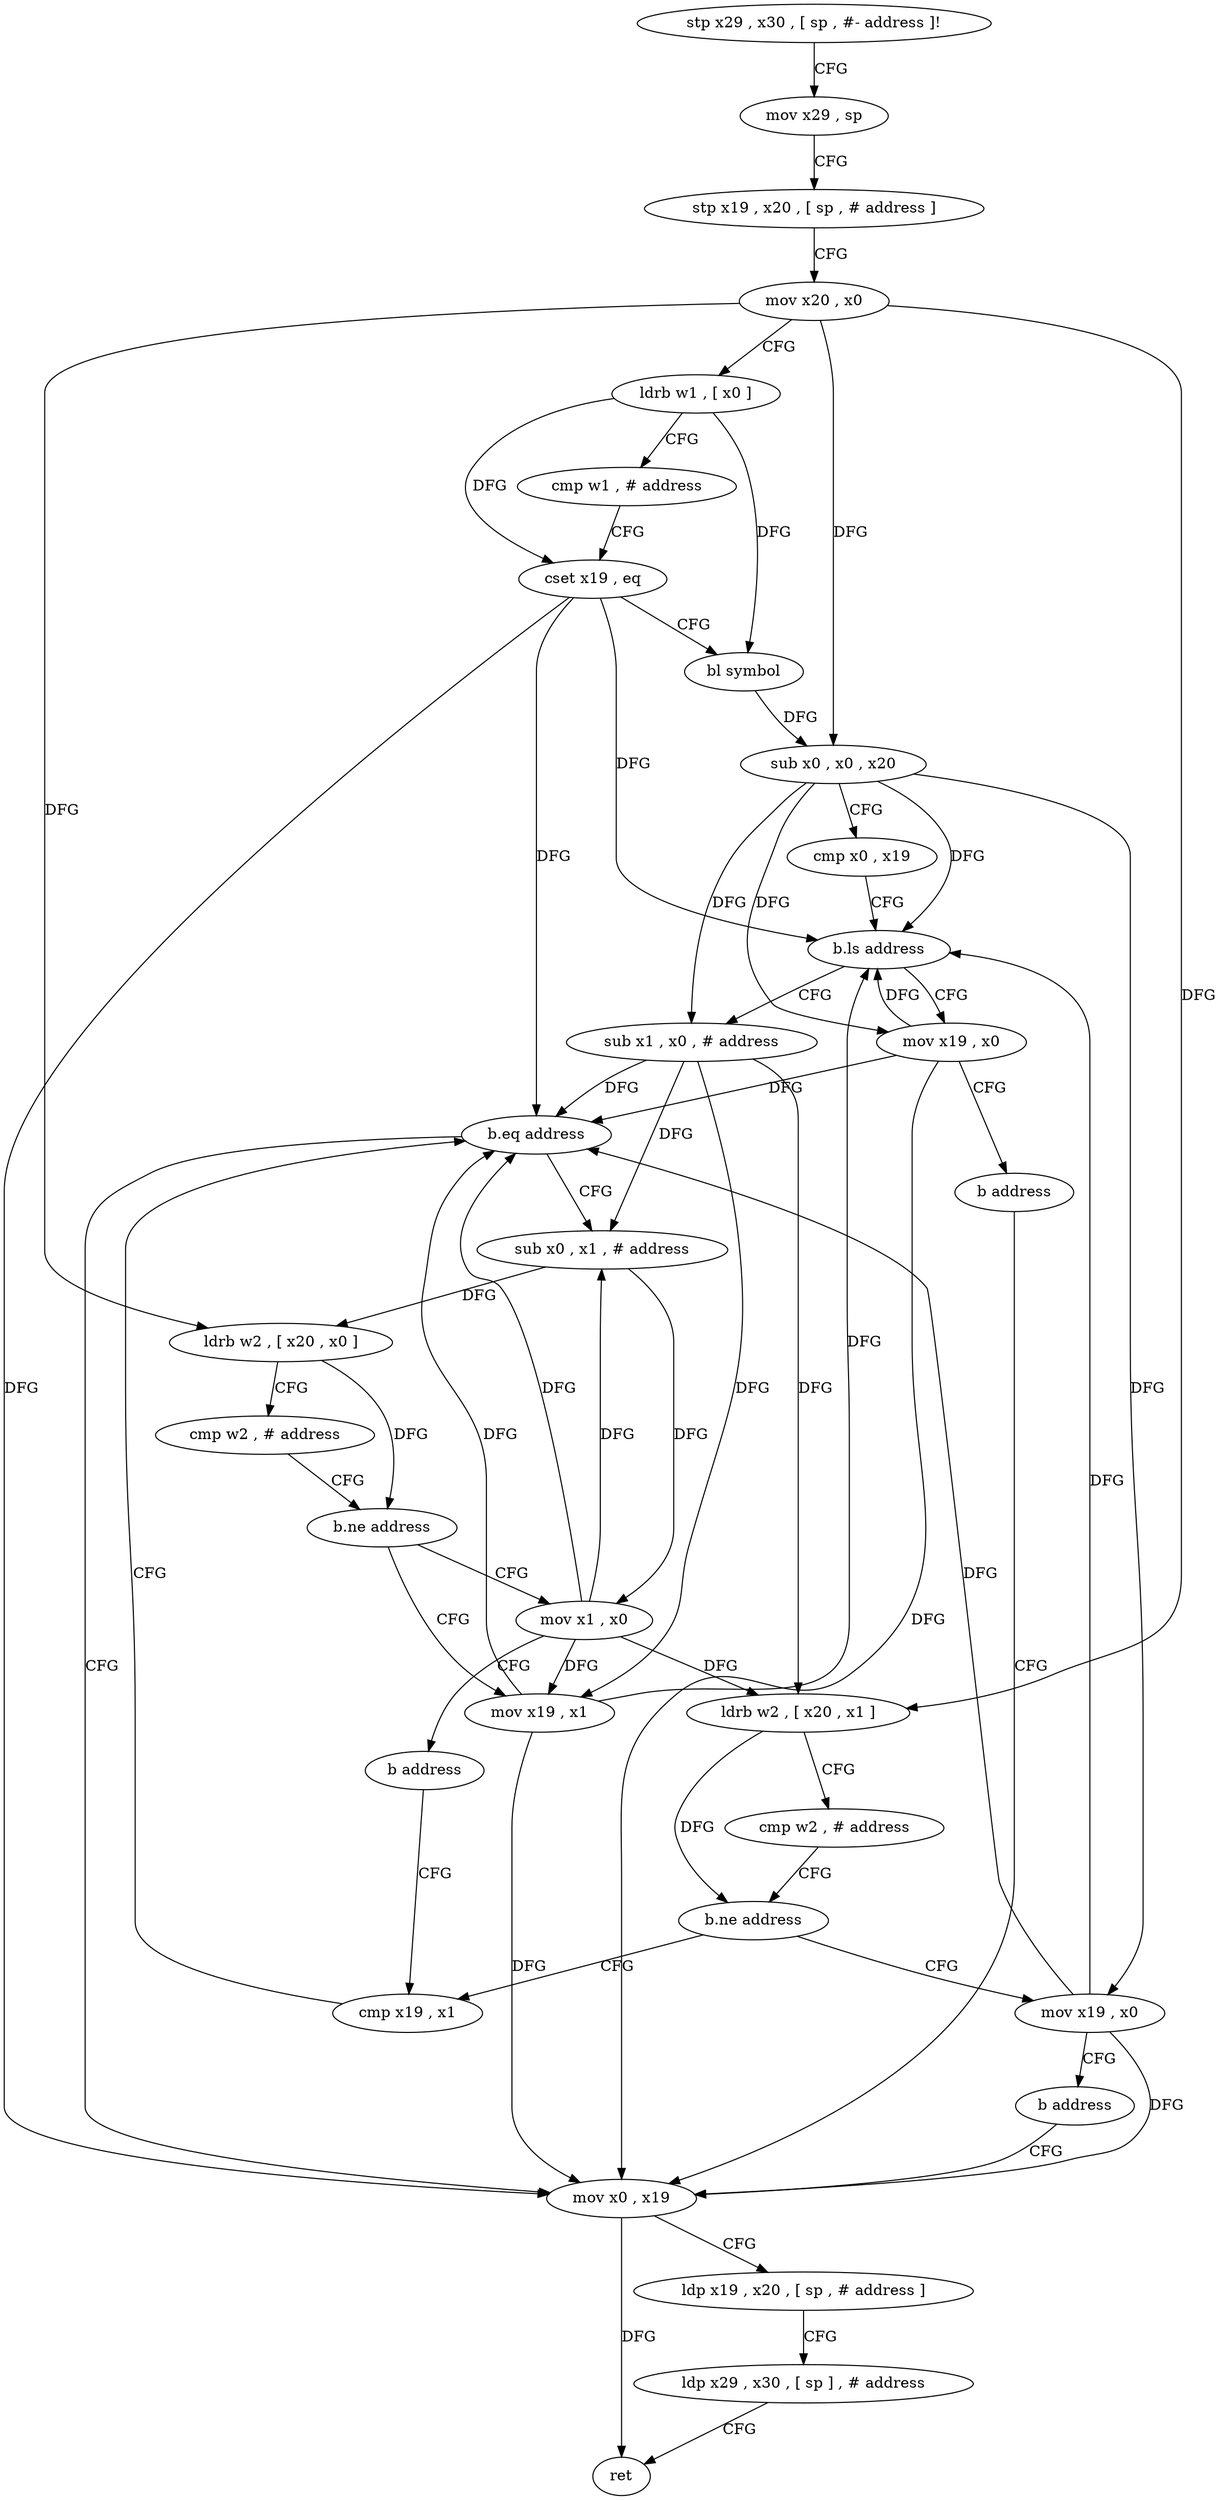 digraph "func" {
"163084" [label = "stp x29 , x30 , [ sp , #- address ]!" ]
"163088" [label = "mov x29 , sp" ]
"163092" [label = "stp x19 , x20 , [ sp , # address ]" ]
"163096" [label = "mov x20 , x0" ]
"163100" [label = "ldrb w1 , [ x0 ]" ]
"163104" [label = "cmp w1 , # address" ]
"163108" [label = "cset x19 , eq" ]
"163112" [label = "bl symbol" ]
"163116" [label = "sub x0 , x0 , x20" ]
"163120" [label = "cmp x0 , x19" ]
"163124" [label = "b.ls address" ]
"163176" [label = "mov x19 , x0" ]
"163128" [label = "sub x1 , x0 , # address" ]
"163180" [label = "b address" ]
"163196" [label = "mov x0 , x19" ]
"163132" [label = "ldrb w2 , [ x20 , x1 ]" ]
"163136" [label = "cmp w2 , # address" ]
"163140" [label = "b.ne address" ]
"163184" [label = "mov x19 , x0" ]
"163144" [label = "cmp x19 , x1" ]
"163200" [label = "ldp x19 , x20 , [ sp , # address ]" ]
"163204" [label = "ldp x29 , x30 , [ sp ] , # address" ]
"163208" [label = "ret" ]
"163188" [label = "b address" ]
"163148" [label = "b.eq address" ]
"163152" [label = "sub x0 , x1 , # address" ]
"163156" [label = "ldrb w2 , [ x20 , x0 ]" ]
"163160" [label = "cmp w2 , # address" ]
"163164" [label = "b.ne address" ]
"163192" [label = "mov x19 , x1" ]
"163168" [label = "mov x1 , x0" ]
"163172" [label = "b address" ]
"163084" -> "163088" [ label = "CFG" ]
"163088" -> "163092" [ label = "CFG" ]
"163092" -> "163096" [ label = "CFG" ]
"163096" -> "163100" [ label = "CFG" ]
"163096" -> "163116" [ label = "DFG" ]
"163096" -> "163132" [ label = "DFG" ]
"163096" -> "163156" [ label = "DFG" ]
"163100" -> "163104" [ label = "CFG" ]
"163100" -> "163108" [ label = "DFG" ]
"163100" -> "163112" [ label = "DFG" ]
"163104" -> "163108" [ label = "CFG" ]
"163108" -> "163112" [ label = "CFG" ]
"163108" -> "163124" [ label = "DFG" ]
"163108" -> "163196" [ label = "DFG" ]
"163108" -> "163148" [ label = "DFG" ]
"163112" -> "163116" [ label = "DFG" ]
"163116" -> "163120" [ label = "CFG" ]
"163116" -> "163124" [ label = "DFG" ]
"163116" -> "163176" [ label = "DFG" ]
"163116" -> "163128" [ label = "DFG" ]
"163116" -> "163184" [ label = "DFG" ]
"163120" -> "163124" [ label = "CFG" ]
"163124" -> "163176" [ label = "CFG" ]
"163124" -> "163128" [ label = "CFG" ]
"163176" -> "163180" [ label = "CFG" ]
"163176" -> "163124" [ label = "DFG" ]
"163176" -> "163196" [ label = "DFG" ]
"163176" -> "163148" [ label = "DFG" ]
"163128" -> "163132" [ label = "DFG" ]
"163128" -> "163148" [ label = "DFG" ]
"163128" -> "163152" [ label = "DFG" ]
"163128" -> "163192" [ label = "DFG" ]
"163180" -> "163196" [ label = "CFG" ]
"163196" -> "163200" [ label = "CFG" ]
"163196" -> "163208" [ label = "DFG" ]
"163132" -> "163136" [ label = "CFG" ]
"163132" -> "163140" [ label = "DFG" ]
"163136" -> "163140" [ label = "CFG" ]
"163140" -> "163184" [ label = "CFG" ]
"163140" -> "163144" [ label = "CFG" ]
"163184" -> "163188" [ label = "CFG" ]
"163184" -> "163124" [ label = "DFG" ]
"163184" -> "163196" [ label = "DFG" ]
"163184" -> "163148" [ label = "DFG" ]
"163144" -> "163148" [ label = "CFG" ]
"163200" -> "163204" [ label = "CFG" ]
"163204" -> "163208" [ label = "CFG" ]
"163188" -> "163196" [ label = "CFG" ]
"163148" -> "163196" [ label = "CFG" ]
"163148" -> "163152" [ label = "CFG" ]
"163152" -> "163156" [ label = "DFG" ]
"163152" -> "163168" [ label = "DFG" ]
"163156" -> "163160" [ label = "CFG" ]
"163156" -> "163164" [ label = "DFG" ]
"163160" -> "163164" [ label = "CFG" ]
"163164" -> "163192" [ label = "CFG" ]
"163164" -> "163168" [ label = "CFG" ]
"163192" -> "163196" [ label = "DFG" ]
"163192" -> "163124" [ label = "DFG" ]
"163192" -> "163148" [ label = "DFG" ]
"163168" -> "163172" [ label = "CFG" ]
"163168" -> "163132" [ label = "DFG" ]
"163168" -> "163148" [ label = "DFG" ]
"163168" -> "163152" [ label = "DFG" ]
"163168" -> "163192" [ label = "DFG" ]
"163172" -> "163144" [ label = "CFG" ]
}
